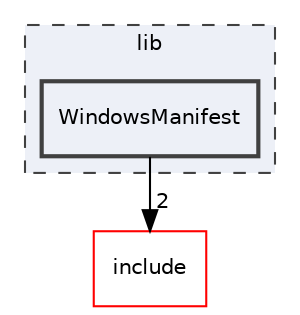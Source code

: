 digraph "lib/WindowsManifest"
{
 // LATEX_PDF_SIZE
  bgcolor="transparent";
  edge [fontname="Helvetica",fontsize="10",labelfontname="Helvetica",labelfontsize="10"];
  node [fontname="Helvetica",fontsize="10",shape="box"];
  compound=true
  subgraph clusterdir_97aefd0d527b934f1d99a682da8fe6a9 {
    graph [ bgcolor="#edf0f7", pencolor="grey25", style="filled,dashed,", label="lib", fontname="Helvetica", fontsize="10", URL="dir_97aefd0d527b934f1d99a682da8fe6a9.html"]
  dir_950007f8832bcfddfac39b4d009f0fb6 [label="WindowsManifest", style="filled,bold,", fillcolor="#edf0f7", color="grey25", URL="dir_950007f8832bcfddfac39b4d009f0fb6.html"];
  }
  dir_d44c64559bbebec7f509842c48db8b23 [label="include", style="", fillcolor="#edf0f7", color="red", URL="dir_d44c64559bbebec7f509842c48db8b23.html"];
  dir_950007f8832bcfddfac39b4d009f0fb6->dir_d44c64559bbebec7f509842c48db8b23 [headlabel="2", labeldistance=1.5 headhref="dir_000236_000082.html"];
}
